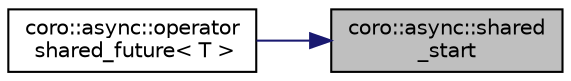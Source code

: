 digraph "coro::async::shared_start"
{
 // LATEX_PDF_SIZE
  edge [fontname="Helvetica",fontsize="10",labelfontname="Helvetica",labelfontsize="10"];
  node [fontname="Helvetica",fontsize="10",shape=record];
  rankdir="RL";
  Node1 [label="coro::async::shared\l_start",height=0.2,width=0.4,color="black", fillcolor="grey75", style="filled", fontcolor="black",tooltip="Start coroutine and return shared future."];
  Node1 -> Node2 [dir="back",color="midnightblue",fontsize="10",style="solid",fontname="Helvetica"];
  Node2 [label="coro::async::operator\l shared_future\< T \>",height=0.2,width=0.4,color="black", fillcolor="white", style="filled",URL="$classcoro_1_1async_aa7a81ceb95de36cc94e1d80544d48f42.html#aa7a81ceb95de36cc94e1d80544d48f42",tooltip="convert to shared_future"];
}

